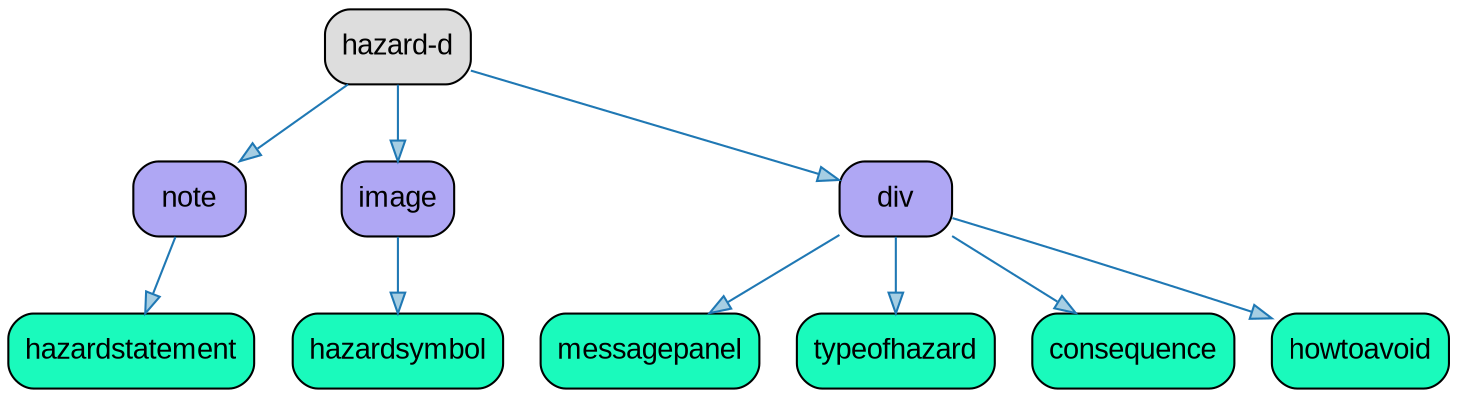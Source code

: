 // DITA Domain hazard-d
strict digraph {
				
  // Root node
  
	"hazard-d" [label ="hazard-d" fontname="Arial" shape="Mrecord" style="filled"  fillcolor="#DDDDDD"]
			
  // Other nodes
      
	"note" [label ="note" fontname="Arial" shape="Mrecord" style="filled"  fillcolor="#AFA7F4"]
         
	"hazardstatement" [label ="hazardstatement" fontname="Arial" shape="Mrecord" style="filled"  fillcolor="#1AFABC"]
      
      
	"image" [label ="image" fontname="Arial" shape="Mrecord" style="filled"  fillcolor="#AFA7F4"]
         
	"hazardsymbol" [label ="hazardsymbol" fontname="Arial" shape="Mrecord" style="filled"  fillcolor="#1AFABC"]
      
      
	"div" [label ="div" fontname="Arial" shape="Mrecord" style="filled"  fillcolor="#AFA7F4"]
         
	"messagepanel" [label ="messagepanel" fontname="Arial" shape="Mrecord" style="filled"  fillcolor="#1AFABC"]
         
	"typeofhazard" [label ="typeofhazard" fontname="Arial" shape="Mrecord" style="filled"  fillcolor="#1AFABC"]
         
	"consequence" [label ="consequence" fontname="Arial" shape="Mrecord" style="filled"  fillcolor="#1AFABC"]
         
	"howtoavoid" [label ="howtoavoid" fontname="Arial" shape="Mrecord" style="filled"  fillcolor="#1AFABC"]
      
   
  // Edges
      
	"hazard-d" -> "note" [fillcolor="#a6cee3" color="#1f78b4"]
         
	"note" -> "hazardstatement" [fillcolor="#a6cee3" color="#1f78b4"]
      
      
	"hazard-d" -> "image" [fillcolor="#a6cee3" color="#1f78b4"]
         
	"image" -> "hazardsymbol" [fillcolor="#a6cee3" color="#1f78b4"]
      
      
	"hazard-d" -> "div" [fillcolor="#a6cee3" color="#1f78b4"]
         
	"div" -> "messagepanel" [fillcolor="#a6cee3" color="#1f78b4"]
         
	"div" -> "typeofhazard" [fillcolor="#a6cee3" color="#1f78b4"]
         
	"div" -> "consequence" [fillcolor="#a6cee3" color="#1f78b4"]
         
	"div" -> "howtoavoid" [fillcolor="#a6cee3" color="#1f78b4"]
      
   }